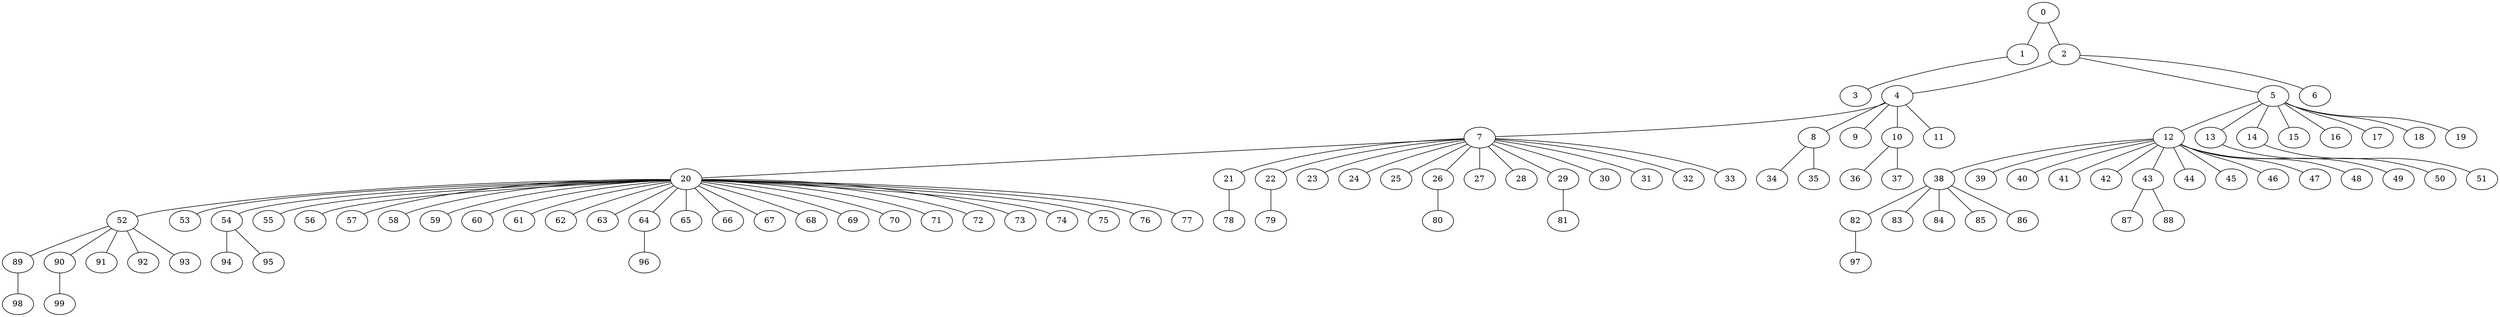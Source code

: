 graph G {
0
1
2
3
4
5
6
7
8
9
10
11
12
13
14
15
16
17
18
19
20
21
22
23
24
25
26
27
28
29
30
31
32
33
34
35
36
37
38
39
40
41
42
43
44
45
46
47
48
49
50
51
52
53
54
55
56
57
58
59
60
61
62
63
64
65
66
67
68
69
70
71
72
73
74
75
76
77
78
79
80
81
82
83
84
85
86
87
88
89
90
91
92
93
94
95
96
97
98
99
0 -- 1
0 -- 2
1 -- 3
2 -- 4
2 -- 5
2 -- 6
4 -- 7
4 -- 8
4 -- 9
4 -- 10
4 -- 11
5 -- 12
5 -- 13
5 -- 14
5 -- 15
5 -- 16
5 -- 17
5 -- 18
5 -- 19
7 -- 20
7 -- 21
7 -- 22
7 -- 23
7 -- 24
7 -- 25
7 -- 26
7 -- 27
7 -- 28
7 -- 29
7 -- 30
7 -- 31
7 -- 32
7 -- 33
8 -- 34
8 -- 35
10 -- 36
10 -- 37
12 -- 38
12 -- 39
12 -- 40
12 -- 41
12 -- 42
12 -- 43
12 -- 44
12 -- 45
12 -- 46
12 -- 47
12 -- 48
12 -- 49
13 -- 50
14 -- 51
20 -- 52
20 -- 53
20 -- 54
20 -- 55
20 -- 56
20 -- 57
20 -- 58
20 -- 59
20 -- 60
20 -- 61
20 -- 62
20 -- 63
20 -- 64
20 -- 65
20 -- 66
20 -- 67
20 -- 68
20 -- 69
20 -- 70
20 -- 71
20 -- 72
20 -- 73
20 -- 74
20 -- 75
20 -- 76
20 -- 77
21 -- 78
22 -- 79
26 -- 80
29 -- 81
38 -- 82
38 -- 83
38 -- 84
38 -- 85
38 -- 86
43 -- 87
43 -- 88
52 -- 89
52 -- 90
52 -- 91
52 -- 92
52 -- 93
54 -- 94
54 -- 95
64 -- 96
82 -- 97
89 -- 98
90 -- 99
}
